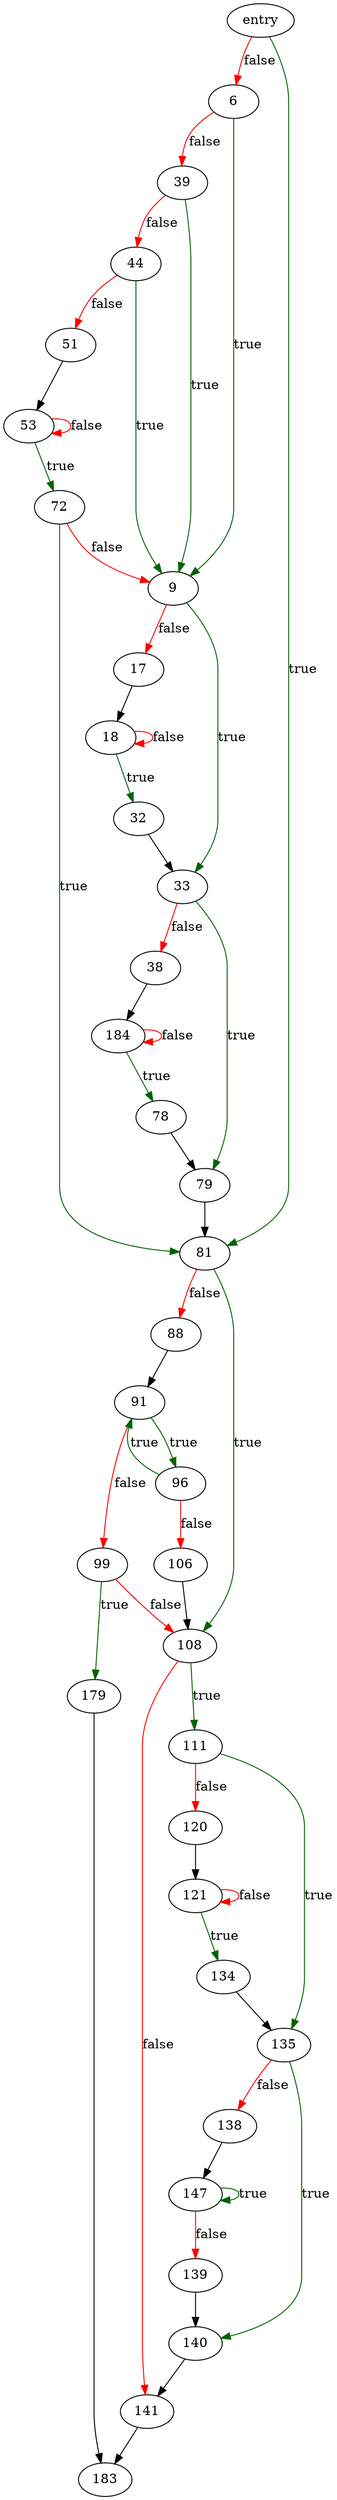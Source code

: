 digraph "factor_insert_refind" {
	// Node definitions.
	4 [label=entry];
	6;
	9;
	17;
	18;
	32;
	33;
	38;
	39;
	44;
	51;
	53;
	72;
	78;
	79;
	81;
	88;
	91;
	96;
	99;
	106;
	108;
	111;
	120;
	121;
	134;
	135;
	138;
	139;
	140;
	141;
	147;
	179;
	183;
	184;

	// Edge definitions.
	4 -> 6 [
		color=red
		label=false
	];
	4 -> 81 [
		color=darkgreen
		label=true
	];
	6 -> 9 [
		color=darkgreen
		label=true
	];
	6 -> 39 [
		color=red
		label=false
	];
	9 -> 17 [
		color=red
		label=false
	];
	9 -> 33 [
		color=darkgreen
		label=true
	];
	17 -> 18;
	18 -> 18 [
		color=red
		label=false
	];
	18 -> 32 [
		color=darkgreen
		label=true
	];
	32 -> 33;
	33 -> 38 [
		color=red
		label=false
	];
	33 -> 79 [
		color=darkgreen
		label=true
	];
	38 -> 184;
	39 -> 9 [
		color=darkgreen
		label=true
	];
	39 -> 44 [
		color=red
		label=false
	];
	44 -> 9 [
		color=darkgreen
		label=true
	];
	44 -> 51 [
		color=red
		label=false
	];
	51 -> 53;
	53 -> 53 [
		color=red
		label=false
	];
	53 -> 72 [
		color=darkgreen
		label=true
	];
	72 -> 9 [
		color=red
		label=false
	];
	72 -> 81 [
		color=darkgreen
		label=true
	];
	78 -> 79;
	79 -> 81;
	81 -> 88 [
		color=red
		label=false
	];
	81 -> 108 [
		color=darkgreen
		label=true
	];
	88 -> 91;
	91 -> 96 [
		color=darkgreen
		label=true
	];
	91 -> 99 [
		color=red
		label=false
	];
	96 -> 91 [
		color=darkgreen
		label=true
	];
	96 -> 106 [
		color=red
		label=false
	];
	99 -> 108 [
		color=red
		label=false
	];
	99 -> 179 [
		color=darkgreen
		label=true
	];
	106 -> 108;
	108 -> 111 [
		color=darkgreen
		label=true
	];
	108 -> 141 [
		color=red
		label=false
	];
	111 -> 120 [
		color=red
		label=false
	];
	111 -> 135 [
		color=darkgreen
		label=true
	];
	120 -> 121;
	121 -> 121 [
		color=red
		label=false
	];
	121 -> 134 [
		color=darkgreen
		label=true
	];
	134 -> 135;
	135 -> 138 [
		color=red
		label=false
	];
	135 -> 140 [
		color=darkgreen
		label=true
	];
	138 -> 147;
	139 -> 140;
	140 -> 141;
	141 -> 183;
	147 -> 139 [
		color=red
		label=false
	];
	147 -> 147 [
		color=darkgreen
		label=true
	];
	179 -> 183;
	184 -> 78 [
		color=darkgreen
		label=true
	];
	184 -> 184 [
		color=red
		label=false
	];
}